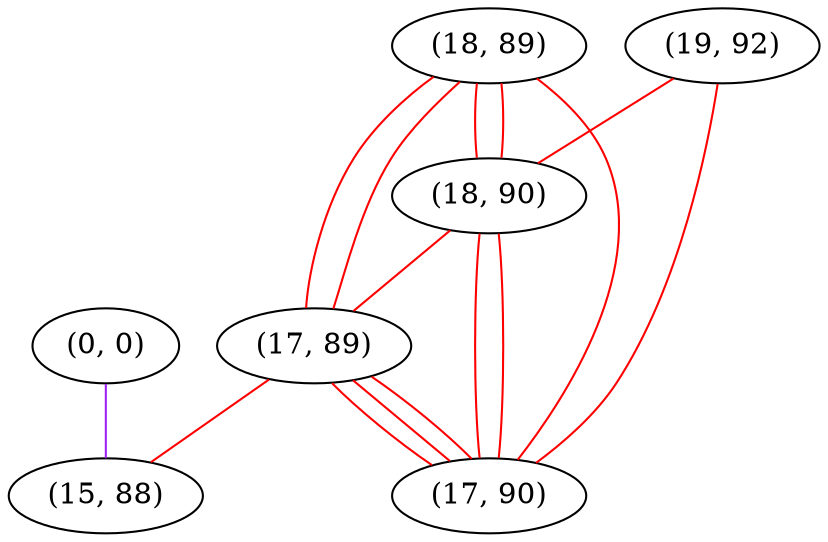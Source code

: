 graph "" {
"(0, 0)";
"(19, 92)";
"(18, 89)";
"(18, 90)";
"(17, 89)";
"(17, 90)";
"(15, 88)";
"(0, 0)" -- "(15, 88)"  [color=purple, key=0, weight=4];
"(19, 92)" -- "(17, 90)"  [color=red, key=0, weight=1];
"(19, 92)" -- "(18, 90)"  [color=red, key=0, weight=1];
"(18, 89)" -- "(17, 90)"  [color=red, key=0, weight=1];
"(18, 89)" -- "(17, 89)"  [color=red, key=0, weight=1];
"(18, 89)" -- "(17, 89)"  [color=red, key=1, weight=1];
"(18, 89)" -- "(18, 90)"  [color=red, key=0, weight=1];
"(18, 89)" -- "(18, 90)"  [color=red, key=1, weight=1];
"(18, 90)" -- "(17, 90)"  [color=red, key=0, weight=1];
"(18, 90)" -- "(17, 90)"  [color=red, key=1, weight=1];
"(18, 90)" -- "(17, 89)"  [color=red, key=0, weight=1];
"(17, 89)" -- "(17, 90)"  [color=red, key=0, weight=1];
"(17, 89)" -- "(17, 90)"  [color=red, key=1, weight=1];
"(17, 89)" -- "(17, 90)"  [color=red, key=2, weight=1];
"(17, 89)" -- "(15, 88)"  [color=red, key=0, weight=1];
}
